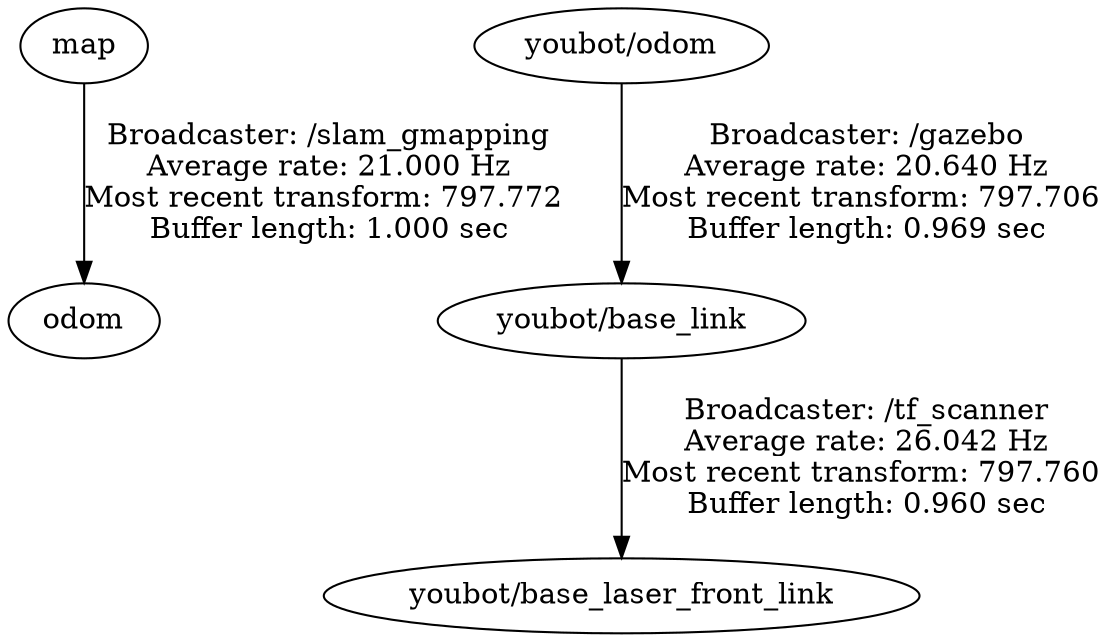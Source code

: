 digraph G {
"map" -> "odom"[label="Broadcaster: /slam_gmapping\nAverage rate: 21.000 Hz\nMost recent transform: 797.772 \nBuffer length: 1.000 sec\n"];
"youbot/odom" -> "youbot/base_link"[label="Broadcaster: /gazebo\nAverage rate: 20.640 Hz\nMost recent transform: 797.706 \nBuffer length: 0.969 sec\n"];
"youbot/base_link" -> "youbot/base_laser_front_link"[label="Broadcaster: /tf_scanner\nAverage rate: 26.042 Hz\nMost recent transform: 797.760 \nBuffer length: 0.960 sec\n"];
}